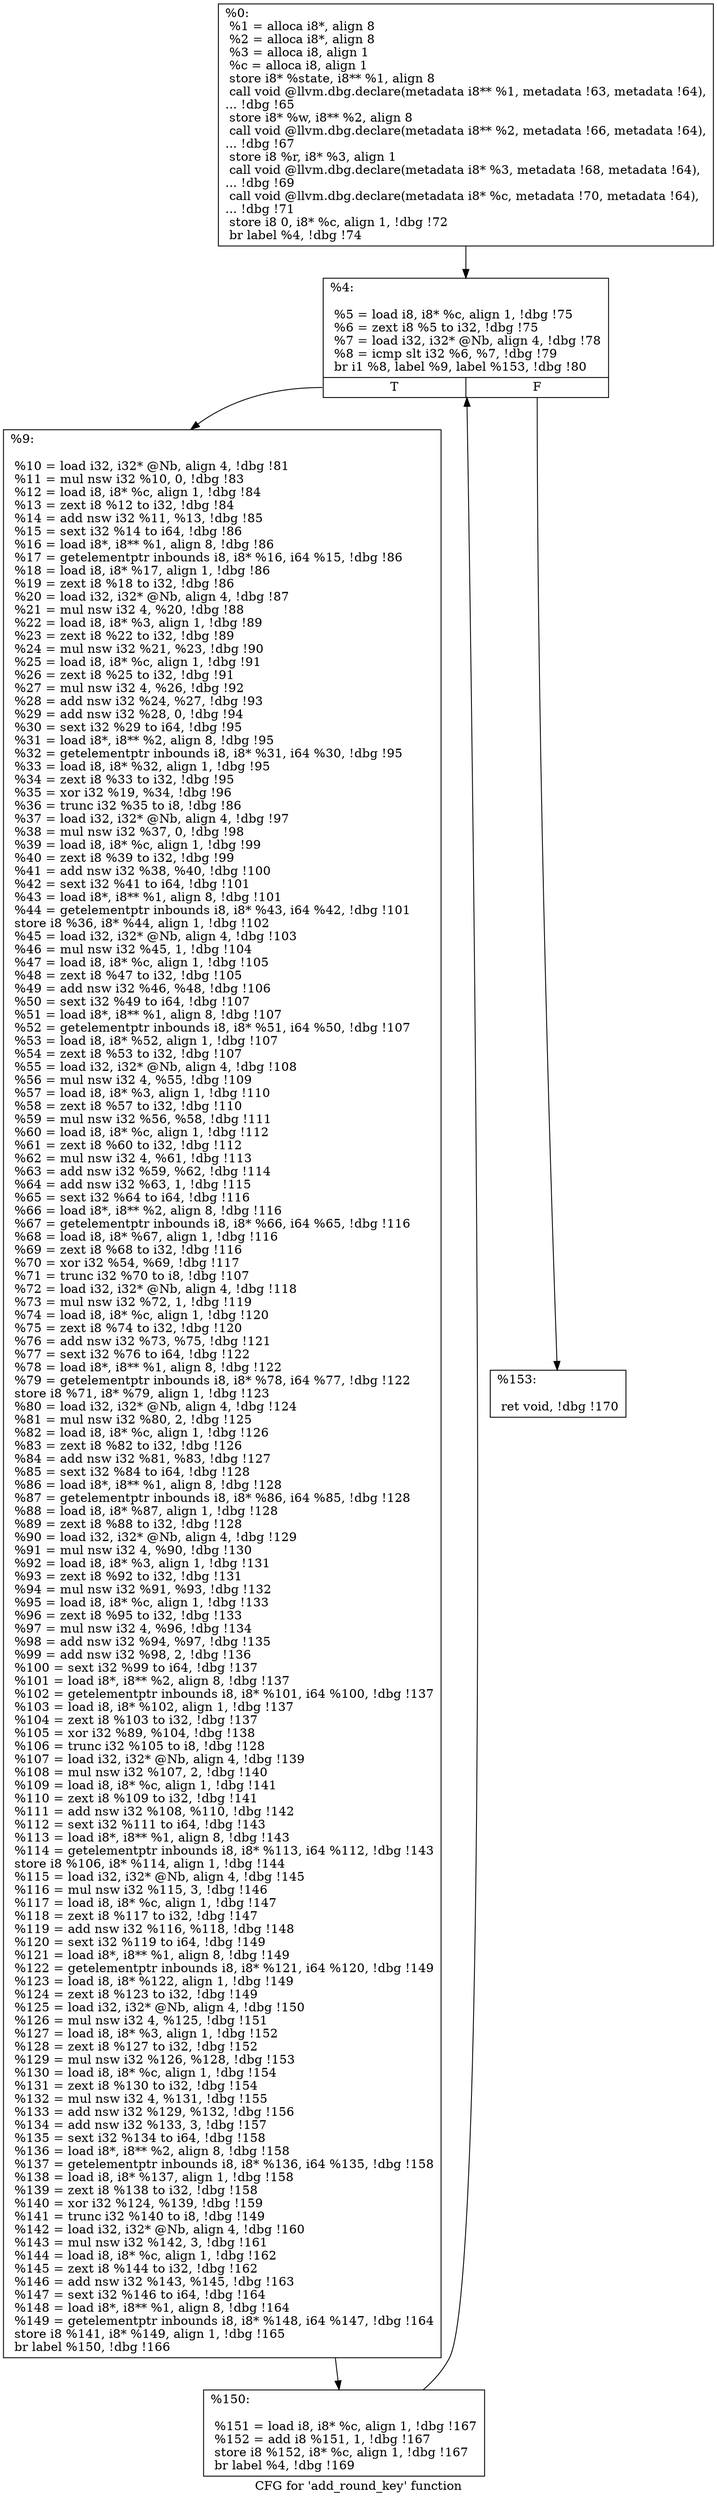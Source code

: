 digraph "CFG for 'add_round_key' function" {
	label="CFG for 'add_round_key' function";

	Node0x55ce6281d690 [shape=record,label="{%0:\l  %1 = alloca i8*, align 8\l  %2 = alloca i8*, align 8\l  %3 = alloca i8, align 1\l  %c = alloca i8, align 1\l  store i8* %state, i8** %1, align 8\l  call void @llvm.dbg.declare(metadata i8** %1, metadata !63, metadata !64),\l... !dbg !65\l  store i8* %w, i8** %2, align 8\l  call void @llvm.dbg.declare(metadata i8** %2, metadata !66, metadata !64),\l... !dbg !67\l  store i8 %r, i8* %3, align 1\l  call void @llvm.dbg.declare(metadata i8* %3, metadata !68, metadata !64),\l... !dbg !69\l  call void @llvm.dbg.declare(metadata i8* %c, metadata !70, metadata !64),\l... !dbg !71\l  store i8 0, i8* %c, align 1, !dbg !72\l  br label %4, !dbg !74\l}"];
	Node0x55ce6281d690 -> Node0x55ce6282e2c0;
	Node0x55ce6282e2c0 [shape=record,label="{%4:\l\l  %5 = load i8, i8* %c, align 1, !dbg !75\l  %6 = zext i8 %5 to i32, !dbg !75\l  %7 = load i32, i32* @Nb, align 4, !dbg !78\l  %8 = icmp slt i32 %6, %7, !dbg !79\l  br i1 %8, label %9, label %153, !dbg !80\l|{<s0>T|<s1>F}}"];
	Node0x55ce6282e2c0:s0 -> Node0x55ce6282e310;
	Node0x55ce6282e2c0:s1 -> Node0x55ce6282e3b0;
	Node0x55ce6282e310 [shape=record,label="{%9:\l\l  %10 = load i32, i32* @Nb, align 4, !dbg !81\l  %11 = mul nsw i32 %10, 0, !dbg !83\l  %12 = load i8, i8* %c, align 1, !dbg !84\l  %13 = zext i8 %12 to i32, !dbg !84\l  %14 = add nsw i32 %11, %13, !dbg !85\l  %15 = sext i32 %14 to i64, !dbg !86\l  %16 = load i8*, i8** %1, align 8, !dbg !86\l  %17 = getelementptr inbounds i8, i8* %16, i64 %15, !dbg !86\l  %18 = load i8, i8* %17, align 1, !dbg !86\l  %19 = zext i8 %18 to i32, !dbg !86\l  %20 = load i32, i32* @Nb, align 4, !dbg !87\l  %21 = mul nsw i32 4, %20, !dbg !88\l  %22 = load i8, i8* %3, align 1, !dbg !89\l  %23 = zext i8 %22 to i32, !dbg !89\l  %24 = mul nsw i32 %21, %23, !dbg !90\l  %25 = load i8, i8* %c, align 1, !dbg !91\l  %26 = zext i8 %25 to i32, !dbg !91\l  %27 = mul nsw i32 4, %26, !dbg !92\l  %28 = add nsw i32 %24, %27, !dbg !93\l  %29 = add nsw i32 %28, 0, !dbg !94\l  %30 = sext i32 %29 to i64, !dbg !95\l  %31 = load i8*, i8** %2, align 8, !dbg !95\l  %32 = getelementptr inbounds i8, i8* %31, i64 %30, !dbg !95\l  %33 = load i8, i8* %32, align 1, !dbg !95\l  %34 = zext i8 %33 to i32, !dbg !95\l  %35 = xor i32 %19, %34, !dbg !96\l  %36 = trunc i32 %35 to i8, !dbg !86\l  %37 = load i32, i32* @Nb, align 4, !dbg !97\l  %38 = mul nsw i32 %37, 0, !dbg !98\l  %39 = load i8, i8* %c, align 1, !dbg !99\l  %40 = zext i8 %39 to i32, !dbg !99\l  %41 = add nsw i32 %38, %40, !dbg !100\l  %42 = sext i32 %41 to i64, !dbg !101\l  %43 = load i8*, i8** %1, align 8, !dbg !101\l  %44 = getelementptr inbounds i8, i8* %43, i64 %42, !dbg !101\l  store i8 %36, i8* %44, align 1, !dbg !102\l  %45 = load i32, i32* @Nb, align 4, !dbg !103\l  %46 = mul nsw i32 %45, 1, !dbg !104\l  %47 = load i8, i8* %c, align 1, !dbg !105\l  %48 = zext i8 %47 to i32, !dbg !105\l  %49 = add nsw i32 %46, %48, !dbg !106\l  %50 = sext i32 %49 to i64, !dbg !107\l  %51 = load i8*, i8** %1, align 8, !dbg !107\l  %52 = getelementptr inbounds i8, i8* %51, i64 %50, !dbg !107\l  %53 = load i8, i8* %52, align 1, !dbg !107\l  %54 = zext i8 %53 to i32, !dbg !107\l  %55 = load i32, i32* @Nb, align 4, !dbg !108\l  %56 = mul nsw i32 4, %55, !dbg !109\l  %57 = load i8, i8* %3, align 1, !dbg !110\l  %58 = zext i8 %57 to i32, !dbg !110\l  %59 = mul nsw i32 %56, %58, !dbg !111\l  %60 = load i8, i8* %c, align 1, !dbg !112\l  %61 = zext i8 %60 to i32, !dbg !112\l  %62 = mul nsw i32 4, %61, !dbg !113\l  %63 = add nsw i32 %59, %62, !dbg !114\l  %64 = add nsw i32 %63, 1, !dbg !115\l  %65 = sext i32 %64 to i64, !dbg !116\l  %66 = load i8*, i8** %2, align 8, !dbg !116\l  %67 = getelementptr inbounds i8, i8* %66, i64 %65, !dbg !116\l  %68 = load i8, i8* %67, align 1, !dbg !116\l  %69 = zext i8 %68 to i32, !dbg !116\l  %70 = xor i32 %54, %69, !dbg !117\l  %71 = trunc i32 %70 to i8, !dbg !107\l  %72 = load i32, i32* @Nb, align 4, !dbg !118\l  %73 = mul nsw i32 %72, 1, !dbg !119\l  %74 = load i8, i8* %c, align 1, !dbg !120\l  %75 = zext i8 %74 to i32, !dbg !120\l  %76 = add nsw i32 %73, %75, !dbg !121\l  %77 = sext i32 %76 to i64, !dbg !122\l  %78 = load i8*, i8** %1, align 8, !dbg !122\l  %79 = getelementptr inbounds i8, i8* %78, i64 %77, !dbg !122\l  store i8 %71, i8* %79, align 1, !dbg !123\l  %80 = load i32, i32* @Nb, align 4, !dbg !124\l  %81 = mul nsw i32 %80, 2, !dbg !125\l  %82 = load i8, i8* %c, align 1, !dbg !126\l  %83 = zext i8 %82 to i32, !dbg !126\l  %84 = add nsw i32 %81, %83, !dbg !127\l  %85 = sext i32 %84 to i64, !dbg !128\l  %86 = load i8*, i8** %1, align 8, !dbg !128\l  %87 = getelementptr inbounds i8, i8* %86, i64 %85, !dbg !128\l  %88 = load i8, i8* %87, align 1, !dbg !128\l  %89 = zext i8 %88 to i32, !dbg !128\l  %90 = load i32, i32* @Nb, align 4, !dbg !129\l  %91 = mul nsw i32 4, %90, !dbg !130\l  %92 = load i8, i8* %3, align 1, !dbg !131\l  %93 = zext i8 %92 to i32, !dbg !131\l  %94 = mul nsw i32 %91, %93, !dbg !132\l  %95 = load i8, i8* %c, align 1, !dbg !133\l  %96 = zext i8 %95 to i32, !dbg !133\l  %97 = mul nsw i32 4, %96, !dbg !134\l  %98 = add nsw i32 %94, %97, !dbg !135\l  %99 = add nsw i32 %98, 2, !dbg !136\l  %100 = sext i32 %99 to i64, !dbg !137\l  %101 = load i8*, i8** %2, align 8, !dbg !137\l  %102 = getelementptr inbounds i8, i8* %101, i64 %100, !dbg !137\l  %103 = load i8, i8* %102, align 1, !dbg !137\l  %104 = zext i8 %103 to i32, !dbg !137\l  %105 = xor i32 %89, %104, !dbg !138\l  %106 = trunc i32 %105 to i8, !dbg !128\l  %107 = load i32, i32* @Nb, align 4, !dbg !139\l  %108 = mul nsw i32 %107, 2, !dbg !140\l  %109 = load i8, i8* %c, align 1, !dbg !141\l  %110 = zext i8 %109 to i32, !dbg !141\l  %111 = add nsw i32 %108, %110, !dbg !142\l  %112 = sext i32 %111 to i64, !dbg !143\l  %113 = load i8*, i8** %1, align 8, !dbg !143\l  %114 = getelementptr inbounds i8, i8* %113, i64 %112, !dbg !143\l  store i8 %106, i8* %114, align 1, !dbg !144\l  %115 = load i32, i32* @Nb, align 4, !dbg !145\l  %116 = mul nsw i32 %115, 3, !dbg !146\l  %117 = load i8, i8* %c, align 1, !dbg !147\l  %118 = zext i8 %117 to i32, !dbg !147\l  %119 = add nsw i32 %116, %118, !dbg !148\l  %120 = sext i32 %119 to i64, !dbg !149\l  %121 = load i8*, i8** %1, align 8, !dbg !149\l  %122 = getelementptr inbounds i8, i8* %121, i64 %120, !dbg !149\l  %123 = load i8, i8* %122, align 1, !dbg !149\l  %124 = zext i8 %123 to i32, !dbg !149\l  %125 = load i32, i32* @Nb, align 4, !dbg !150\l  %126 = mul nsw i32 4, %125, !dbg !151\l  %127 = load i8, i8* %3, align 1, !dbg !152\l  %128 = zext i8 %127 to i32, !dbg !152\l  %129 = mul nsw i32 %126, %128, !dbg !153\l  %130 = load i8, i8* %c, align 1, !dbg !154\l  %131 = zext i8 %130 to i32, !dbg !154\l  %132 = mul nsw i32 4, %131, !dbg !155\l  %133 = add nsw i32 %129, %132, !dbg !156\l  %134 = add nsw i32 %133, 3, !dbg !157\l  %135 = sext i32 %134 to i64, !dbg !158\l  %136 = load i8*, i8** %2, align 8, !dbg !158\l  %137 = getelementptr inbounds i8, i8* %136, i64 %135, !dbg !158\l  %138 = load i8, i8* %137, align 1, !dbg !158\l  %139 = zext i8 %138 to i32, !dbg !158\l  %140 = xor i32 %124, %139, !dbg !159\l  %141 = trunc i32 %140 to i8, !dbg !149\l  %142 = load i32, i32* @Nb, align 4, !dbg !160\l  %143 = mul nsw i32 %142, 3, !dbg !161\l  %144 = load i8, i8* %c, align 1, !dbg !162\l  %145 = zext i8 %144 to i32, !dbg !162\l  %146 = add nsw i32 %143, %145, !dbg !163\l  %147 = sext i32 %146 to i64, !dbg !164\l  %148 = load i8*, i8** %1, align 8, !dbg !164\l  %149 = getelementptr inbounds i8, i8* %148, i64 %147, !dbg !164\l  store i8 %141, i8* %149, align 1, !dbg !165\l  br label %150, !dbg !166\l}"];
	Node0x55ce6282e310 -> Node0x55ce6282e360;
	Node0x55ce6282e360 [shape=record,label="{%150:\l\l  %151 = load i8, i8* %c, align 1, !dbg !167\l  %152 = add i8 %151, 1, !dbg !167\l  store i8 %152, i8* %c, align 1, !dbg !167\l  br label %4, !dbg !169\l}"];
	Node0x55ce6282e360 -> Node0x55ce6282e2c0;
	Node0x55ce6282e3b0 [shape=record,label="{%153:\l\l  ret void, !dbg !170\l}"];
}
